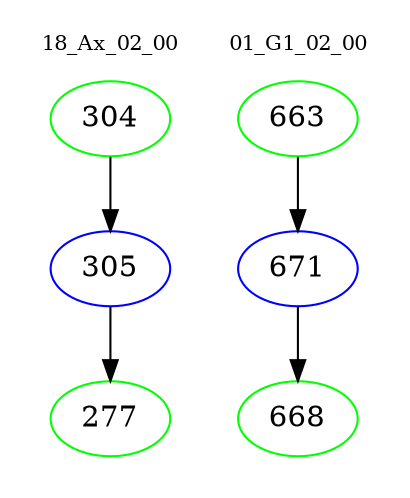 digraph{
subgraph cluster_0 {
color = white
label = "18_Ax_02_00";
fontsize=10;
T0_304 [label="304", color="green"]
T0_304 -> T0_305 [color="black"]
T0_305 [label="305", color="blue"]
T0_305 -> T0_277 [color="black"]
T0_277 [label="277", color="green"]
}
subgraph cluster_1 {
color = white
label = "01_G1_02_00";
fontsize=10;
T1_663 [label="663", color="green"]
T1_663 -> T1_671 [color="black"]
T1_671 [label="671", color="blue"]
T1_671 -> T1_668 [color="black"]
T1_668 [label="668", color="green"]
}
}
